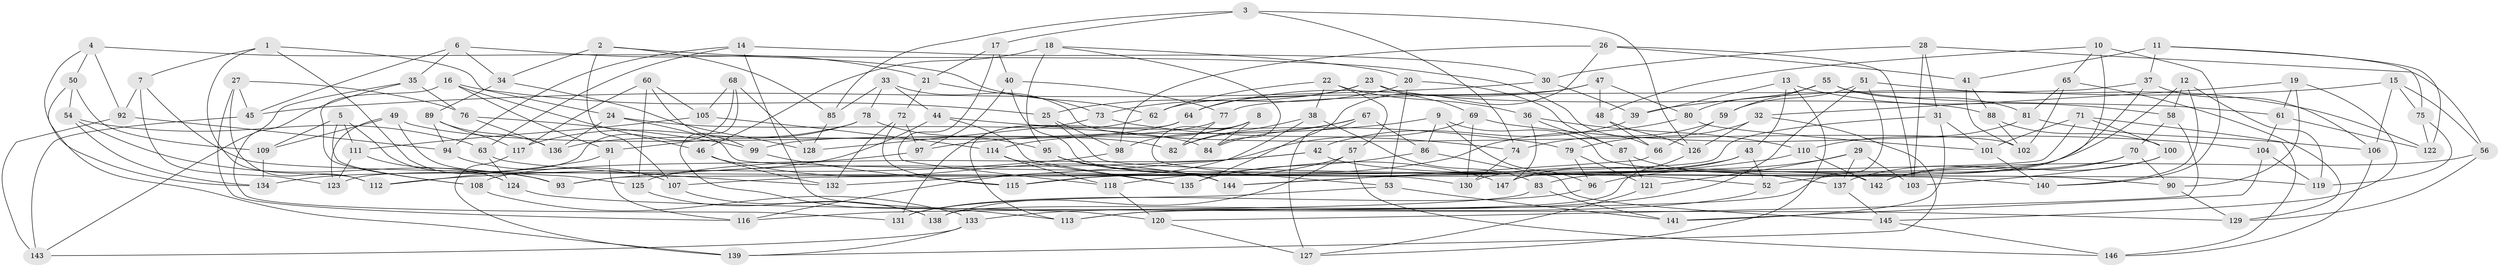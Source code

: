 // coarse degree distribution, {11: 0.09090909090909091, 10: 0.1590909090909091, 9: 0.045454545454545456, 8: 0.13636363636363635, 7: 0.11363636363636363, 15: 0.022727272727272728, 6: 0.13636363636363635, 4: 0.20454545454545456, 13: 0.045454545454545456, 5: 0.045454545454545456}
// Generated by graph-tools (version 1.1) at 2025/20/03/04/25 18:20:46]
// undirected, 147 vertices, 294 edges
graph export_dot {
graph [start="1"]
  node [color=gray90,style=filled];
  1;
  2;
  3;
  4;
  5;
  6;
  7;
  8;
  9;
  10;
  11;
  12;
  13;
  14;
  15;
  16;
  17;
  18;
  19;
  20;
  21;
  22;
  23;
  24;
  25;
  26;
  27;
  28;
  29;
  30;
  31;
  32;
  33;
  34;
  35;
  36;
  37;
  38;
  39;
  40;
  41;
  42;
  43;
  44;
  45;
  46;
  47;
  48;
  49;
  50;
  51;
  52;
  53;
  54;
  55;
  56;
  57;
  58;
  59;
  60;
  61;
  62;
  63;
  64;
  65;
  66;
  67;
  68;
  69;
  70;
  71;
  72;
  73;
  74;
  75;
  76;
  77;
  78;
  79;
  80;
  81;
  82;
  83;
  84;
  85;
  86;
  87;
  88;
  89;
  90;
  91;
  92;
  93;
  94;
  95;
  96;
  97;
  98;
  99;
  100;
  101;
  102;
  103;
  104;
  105;
  106;
  107;
  108;
  109;
  110;
  111;
  112;
  113;
  114;
  115;
  116;
  117;
  118;
  119;
  120;
  121;
  122;
  123;
  124;
  125;
  126;
  127;
  128;
  129;
  130;
  131;
  132;
  133;
  134;
  135;
  136;
  137;
  138;
  139;
  140;
  141;
  142;
  143;
  144;
  145;
  146;
  147;
  1 -- 24;
  1 -- 112;
  1 -- 93;
  1 -- 7;
  2 -- 66;
  2 -- 107;
  2 -- 34;
  2 -- 85;
  3 -- 85;
  3 -- 74;
  3 -- 17;
  3 -- 126;
  4 -- 50;
  4 -- 134;
  4 -- 92;
  4 -- 62;
  5 -- 109;
  5 -- 124;
  5 -- 111;
  5 -- 108;
  6 -- 21;
  6 -- 35;
  6 -- 34;
  6 -- 45;
  7 -- 92;
  7 -- 123;
  7 -- 130;
  8 -- 98;
  8 -- 84;
  8 -- 53;
  8 -- 114;
  9 -- 96;
  9 -- 90;
  9 -- 86;
  9 -- 97;
  10 -- 52;
  10 -- 48;
  10 -- 140;
  10 -- 65;
  11 -- 75;
  11 -- 37;
  11 -- 41;
  11 -- 122;
  12 -- 130;
  12 -- 140;
  12 -- 58;
  12 -- 119;
  13 -- 58;
  13 -- 43;
  13 -- 39;
  13 -- 127;
  14 -- 94;
  14 -- 120;
  14 -- 30;
  14 -- 63;
  15 -- 39;
  15 -- 56;
  15 -- 75;
  15 -- 106;
  16 -- 91;
  16 -- 108;
  16 -- 25;
  16 -- 46;
  17 -- 40;
  17 -- 21;
  17 -- 118;
  18 -- 84;
  18 -- 46;
  18 -- 95;
  18 -- 20;
  19 -- 90;
  19 -- 61;
  19 -- 32;
  19 -- 145;
  20 -- 53;
  20 -- 87;
  20 -- 73;
  21 -- 73;
  21 -- 72;
  22 -- 57;
  22 -- 62;
  22 -- 38;
  22 -- 36;
  23 -- 64;
  23 -- 69;
  23 -- 88;
  23 -- 25;
  24 -- 119;
  24 -- 84;
  24 -- 136;
  25 -- 98;
  25 -- 140;
  26 -- 103;
  26 -- 41;
  26 -- 98;
  26 -- 135;
  27 -- 116;
  27 -- 112;
  27 -- 76;
  27 -- 45;
  28 -- 30;
  28 -- 31;
  28 -- 56;
  28 -- 103;
  29 -- 121;
  29 -- 103;
  29 -- 137;
  29 -- 96;
  30 -- 39;
  30 -- 45;
  31 -- 141;
  31 -- 107;
  31 -- 101;
  32 -- 79;
  32 -- 139;
  32 -- 126;
  33 -- 78;
  33 -- 44;
  33 -- 85;
  33 -- 102;
  34 -- 89;
  34 -- 128;
  35 -- 143;
  35 -- 131;
  35 -- 76;
  36 -- 110;
  36 -- 87;
  36 -- 147;
  37 -- 147;
  37 -- 77;
  37 -- 106;
  38 -- 83;
  38 -- 116;
  38 -- 82;
  39 -- 42;
  40 -- 77;
  40 -- 97;
  40 -- 142;
  41 -- 102;
  41 -- 88;
  42 -- 52;
  42 -- 125;
  42 -- 93;
  43 -- 115;
  43 -- 52;
  43 -- 147;
  44 -- 79;
  44 -- 134;
  44 -- 135;
  45 -- 143;
  46 -- 132;
  46 -- 144;
  47 -- 80;
  47 -- 64;
  47 -- 48;
  47 -- 62;
  48 -- 66;
  48 -- 126;
  49 -- 82;
  49 -- 123;
  49 -- 109;
  49 -- 125;
  50 -- 54;
  50 -- 109;
  50 -- 139;
  51 -- 113;
  51 -- 59;
  51 -- 133;
  51 -- 122;
  52 -- 113;
  53 -- 141;
  53 -- 131;
  54 -- 63;
  54 -- 93;
  54 -- 134;
  55 -- 59;
  55 -- 81;
  55 -- 61;
  55 -- 80;
  56 -- 142;
  56 -- 129;
  57 -- 115;
  57 -- 138;
  57 -- 146;
  58 -- 120;
  58 -- 70;
  59 -- 66;
  59 -- 74;
  60 -- 99;
  60 -- 117;
  60 -- 105;
  60 -- 125;
  61 -- 122;
  61 -- 104;
  62 -- 131;
  63 -- 124;
  63 -- 132;
  64 -- 136;
  64 -- 113;
  65 -- 81;
  65 -- 102;
  65 -- 129;
  66 -- 144;
  67 -- 84;
  67 -- 127;
  67 -- 86;
  67 -- 82;
  68 -- 128;
  68 -- 113;
  68 -- 105;
  68 -- 123;
  69 -- 130;
  69 -- 104;
  69 -- 132;
  70 -- 83;
  70 -- 90;
  70 -- 137;
  71 -- 146;
  71 -- 93;
  71 -- 100;
  71 -- 101;
  72 -- 97;
  72 -- 115;
  72 -- 132;
  73 -- 74;
  73 -- 128;
  74 -- 130;
  75 -- 122;
  75 -- 119;
  76 -- 99;
  76 -- 136;
  77 -- 82;
  77 -- 99;
  78 -- 117;
  78 -- 91;
  78 -- 95;
  79 -- 96;
  79 -- 121;
  80 -- 118;
  80 -- 101;
  81 -- 106;
  81 -- 110;
  83 -- 116;
  83 -- 141;
  85 -- 128;
  86 -- 145;
  86 -- 135;
  87 -- 137;
  87 -- 121;
  88 -- 100;
  88 -- 102;
  89 -- 136;
  89 -- 94;
  89 -- 117;
  90 -- 129;
  91 -- 116;
  91 -- 112;
  92 -- 143;
  92 -- 94;
  94 -- 107;
  95 -- 147;
  95 -- 144;
  96 -- 131;
  97 -- 108;
  98 -- 112;
  99 -- 115;
  100 -- 142;
  100 -- 103;
  101 -- 140;
  104 -- 119;
  104 -- 141;
  105 -- 111;
  105 -- 114;
  106 -- 146;
  107 -- 138;
  108 -- 133;
  109 -- 134;
  110 -- 142;
  110 -- 144;
  111 -- 123;
  111 -- 124;
  114 -- 135;
  114 -- 118;
  117 -- 139;
  118 -- 120;
  120 -- 127;
  121 -- 127;
  124 -- 129;
  125 -- 138;
  126 -- 138;
  133 -- 143;
  133 -- 139;
  137 -- 145;
  145 -- 146;
}
